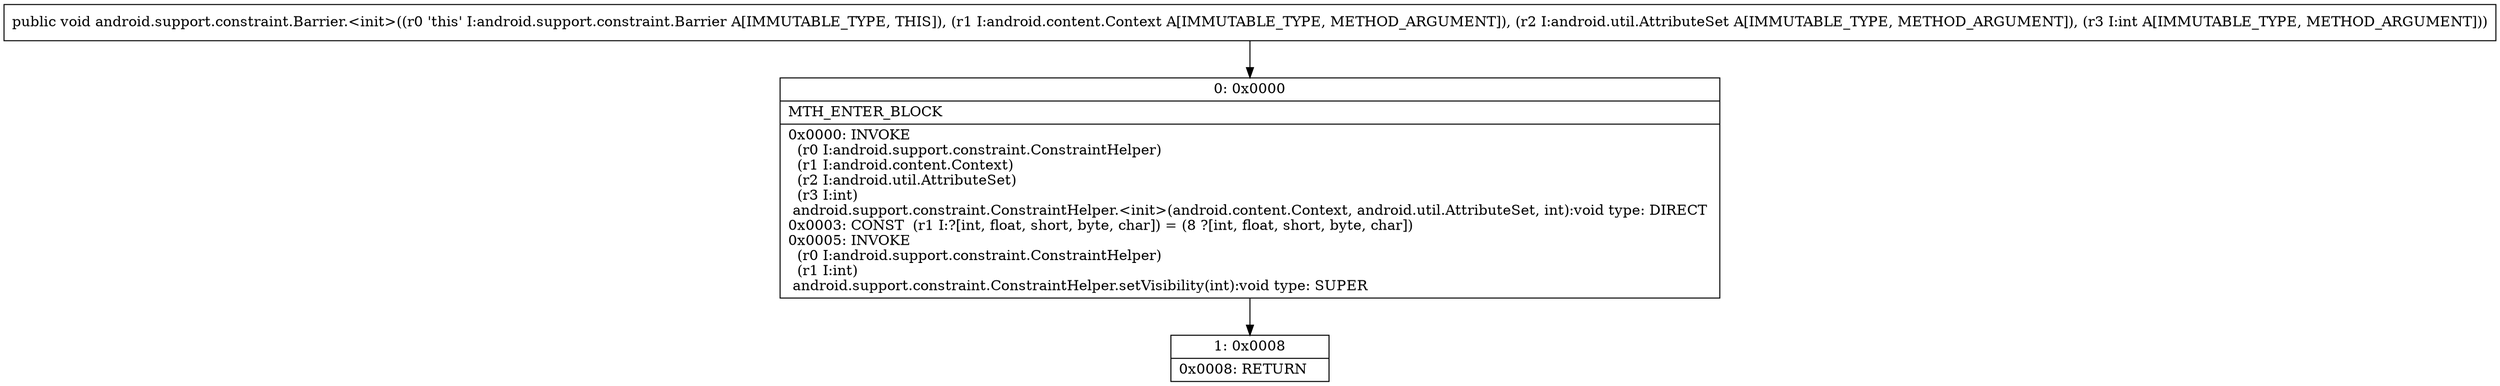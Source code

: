 digraph "CFG forandroid.support.constraint.Barrier.\<init\>(Landroid\/content\/Context;Landroid\/util\/AttributeSet;I)V" {
Node_0 [shape=record,label="{0\:\ 0x0000|MTH_ENTER_BLOCK\l|0x0000: INVOKE  \l  (r0 I:android.support.constraint.ConstraintHelper)\l  (r1 I:android.content.Context)\l  (r2 I:android.util.AttributeSet)\l  (r3 I:int)\l android.support.constraint.ConstraintHelper.\<init\>(android.content.Context, android.util.AttributeSet, int):void type: DIRECT \l0x0003: CONST  (r1 I:?[int, float, short, byte, char]) = (8 ?[int, float, short, byte, char]) \l0x0005: INVOKE  \l  (r0 I:android.support.constraint.ConstraintHelper)\l  (r1 I:int)\l android.support.constraint.ConstraintHelper.setVisibility(int):void type: SUPER \l}"];
Node_1 [shape=record,label="{1\:\ 0x0008|0x0008: RETURN   \l}"];
MethodNode[shape=record,label="{public void android.support.constraint.Barrier.\<init\>((r0 'this' I:android.support.constraint.Barrier A[IMMUTABLE_TYPE, THIS]), (r1 I:android.content.Context A[IMMUTABLE_TYPE, METHOD_ARGUMENT]), (r2 I:android.util.AttributeSet A[IMMUTABLE_TYPE, METHOD_ARGUMENT]), (r3 I:int A[IMMUTABLE_TYPE, METHOD_ARGUMENT])) }"];
MethodNode -> Node_0;
Node_0 -> Node_1;
}

